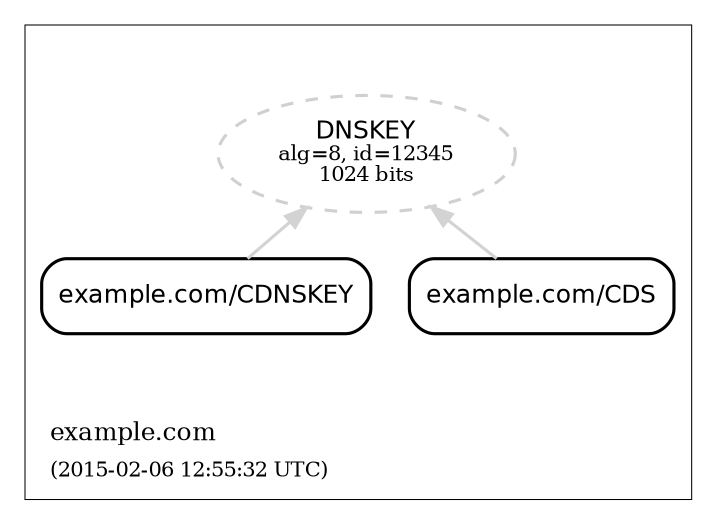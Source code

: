 digraph {
  graph [compound=true, rankdir=BT, ranksep=0.3];
	node [label="\N",
		penwidth=1.5
	];
	edge [penwidth=1.5];

  subgraph "cluster_example.com" {
		graph [label=<<TABLE BORDER="0"><TR><TD ALIGN="LEFT"><FONT POINT-SIZE="12">example.com</FONT></TD></TR><TR><TD ALIGN="LEFT"><FONT POINT-SIZE="10">(2015-02-06 12:55:32 UTC)</FONT></TD></TR></TABLE>>,
				labeljust=l,
				penwidth=0.5
		];
		"cluster_example.com_top" [shape=point, style=invis];
		"cluster_example.com_bottom" [shape=point, style=invis];
		"DNSKEY-0|example.com|8|12345"	 [color="#d0d0d0",
			fillcolor="#ffffff",
			label=<<FONT POINT-SIZE="12" FACE="Helvetica">DNSKEY</FONT><BR/><FONT POINT-SIZE="10">alg=8, id=12345<BR/>1024 bits</FONT>>,
			shape=ellipse,
			style="filled,dashed"];
    "RRset-10|example.com|CDNSKEY" [color="#000000",
						fillcolor="#ffffff",
						label=<<FONT POINT-SIZE="12" FACE="Helvetica">example.com/CDNSKEY</FONT>>,
						shape=rectangle,
						style="rounded,filled"];
    "RRset-11|example.com|CDS" [color="#000000",
						fillcolor="#ffffff",
						label=<<FONT POINT-SIZE="12" FACE="Helvetica">example.com/CDS</FONT>>,
						shape=rectangle,
						style="rounded,filled"];
  }
	"cluster_example.com_bottom" -> "RRset-10|example.com|CDNSKEY" [style=invis];
	"cluster_example.com_bottom" -> "RRset-11|example.com|CDS" [style=invis];
	"RRset-10|example.com|CDNSKEY" -> "DNSKEY-0|example.com|8|12345" [
		color="lightgray",
		style="solid"];
	"RRset-11|example.com|CDS" -> "DNSKEY-0|example.com|8|12345" [
		color="lightgray",
		style="solid"];
	"DNSKEY-0|example.com|8|12345" -> "cluster_example.com_top" [style=invis];
}
